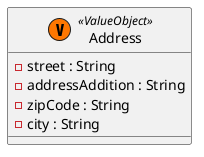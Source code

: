 @startuml
'https://plantuml.com/sequence-diagram

entity Address << (V,#FF7700) ValueObject >> {
    - street : String
    - addressAddition : String
    - zipCode : String
    - city : String
}

@enduml